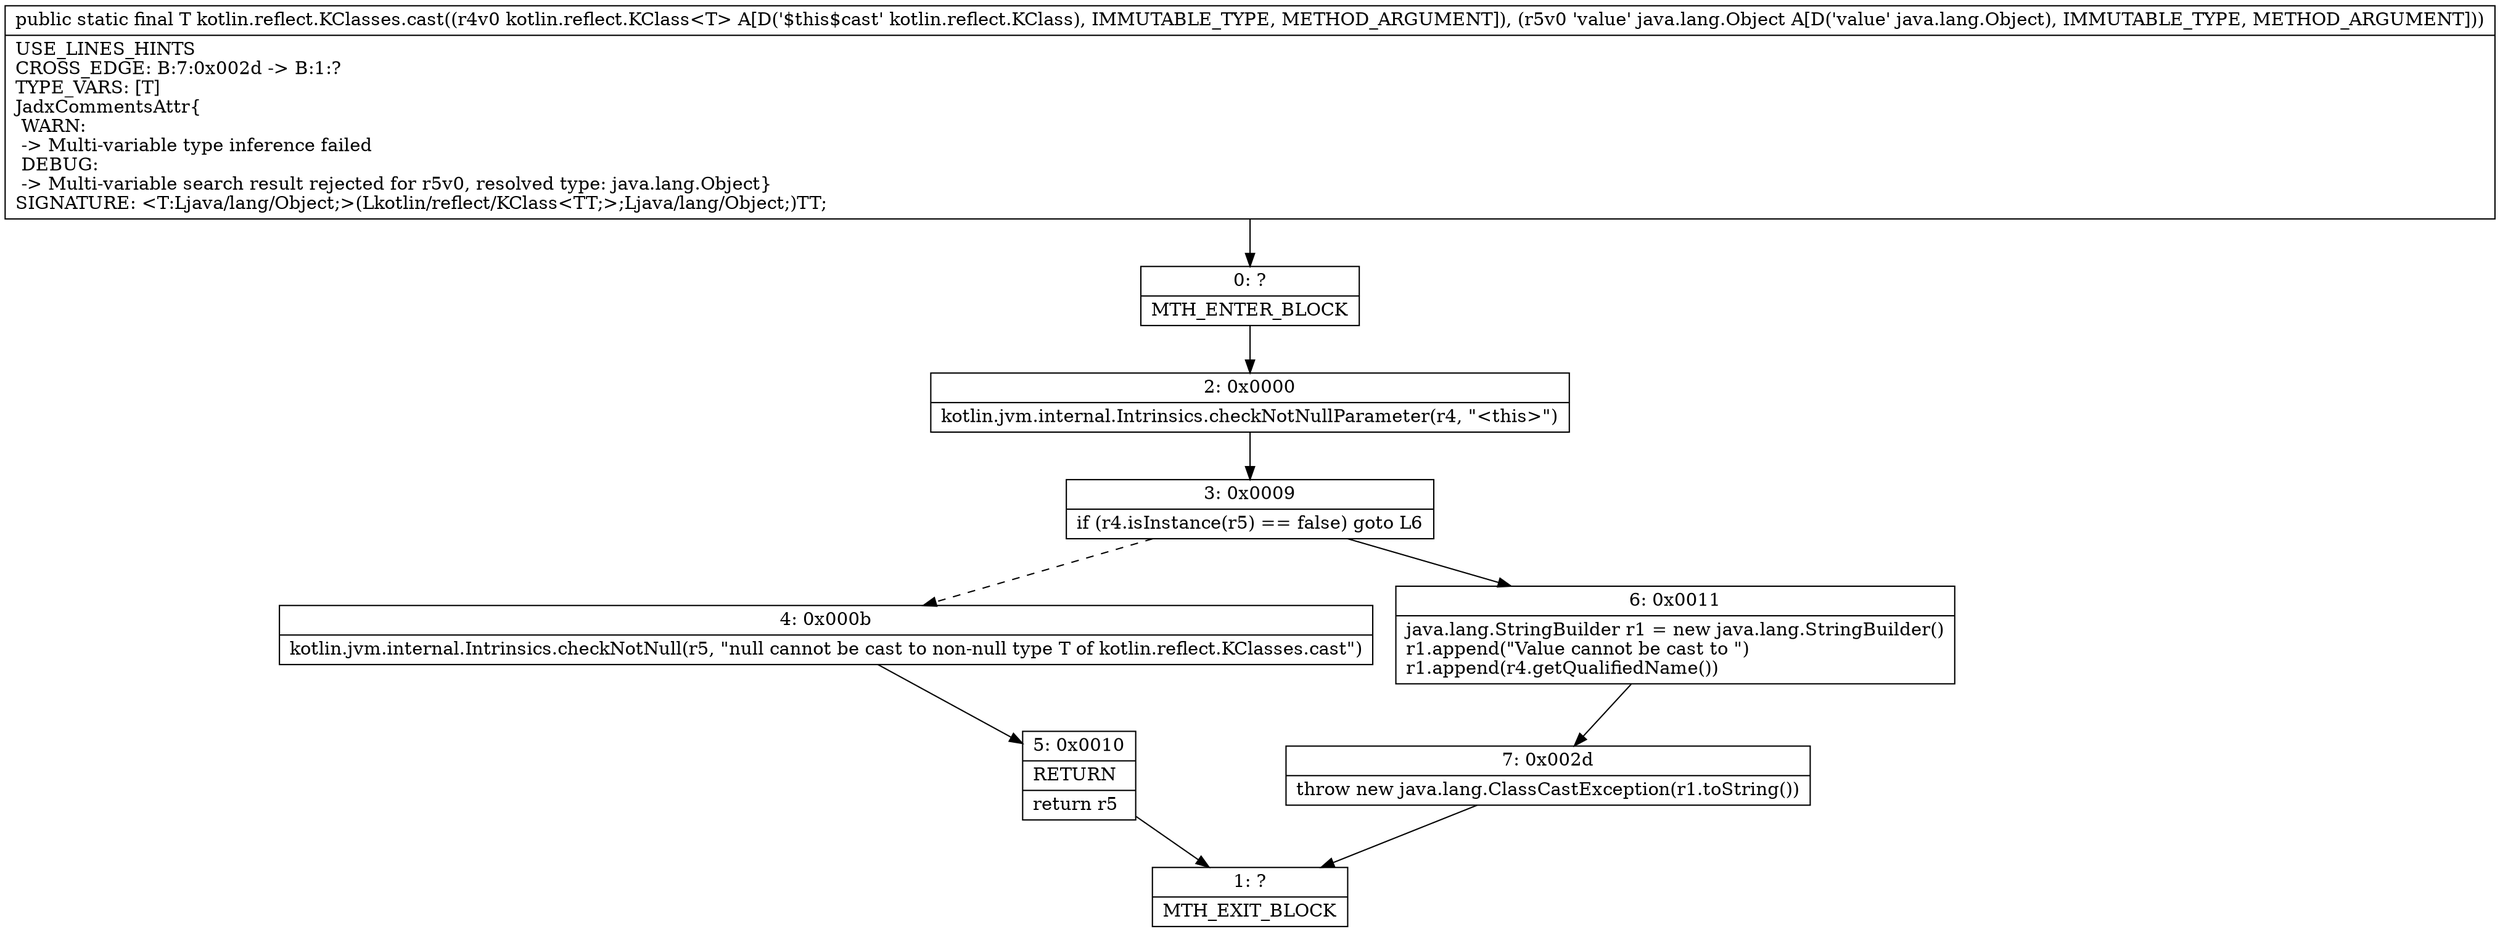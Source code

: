 digraph "CFG forkotlin.reflect.KClasses.cast(Lkotlin\/reflect\/KClass;Ljava\/lang\/Object;)Ljava\/lang\/Object;" {
Node_0 [shape=record,label="{0\:\ ?|MTH_ENTER_BLOCK\l}"];
Node_2 [shape=record,label="{2\:\ 0x0000|kotlin.jvm.internal.Intrinsics.checkNotNullParameter(r4, \"\<this\>\")\l}"];
Node_3 [shape=record,label="{3\:\ 0x0009|if (r4.isInstance(r5) == false) goto L6\l}"];
Node_4 [shape=record,label="{4\:\ 0x000b|kotlin.jvm.internal.Intrinsics.checkNotNull(r5, \"null cannot be cast to non\-null type T of kotlin.reflect.KClasses.cast\")\l}"];
Node_5 [shape=record,label="{5\:\ 0x0010|RETURN\l|return r5\l}"];
Node_1 [shape=record,label="{1\:\ ?|MTH_EXIT_BLOCK\l}"];
Node_6 [shape=record,label="{6\:\ 0x0011|java.lang.StringBuilder r1 = new java.lang.StringBuilder()\lr1.append(\"Value cannot be cast to \")\lr1.append(r4.getQualifiedName())\l}"];
Node_7 [shape=record,label="{7\:\ 0x002d|throw new java.lang.ClassCastException(r1.toString())\l}"];
MethodNode[shape=record,label="{public static final T kotlin.reflect.KClasses.cast((r4v0 kotlin.reflect.KClass\<T\> A[D('$this$cast' kotlin.reflect.KClass), IMMUTABLE_TYPE, METHOD_ARGUMENT]), (r5v0 'value' java.lang.Object A[D('value' java.lang.Object), IMMUTABLE_TYPE, METHOD_ARGUMENT]))  | USE_LINES_HINTS\lCROSS_EDGE: B:7:0x002d \-\> B:1:?\lTYPE_VARS: [T]\lJadxCommentsAttr\{\l WARN: \l \-\> Multi\-variable type inference failed\l DEBUG: \l \-\> Multi\-variable search result rejected for r5v0, resolved type: java.lang.Object\}\lSIGNATURE: \<T:Ljava\/lang\/Object;\>(Lkotlin\/reflect\/KClass\<TT;\>;Ljava\/lang\/Object;)TT;\l}"];
MethodNode -> Node_0;Node_0 -> Node_2;
Node_2 -> Node_3;
Node_3 -> Node_4[style=dashed];
Node_3 -> Node_6;
Node_4 -> Node_5;
Node_5 -> Node_1;
Node_6 -> Node_7;
Node_7 -> Node_1;
}

